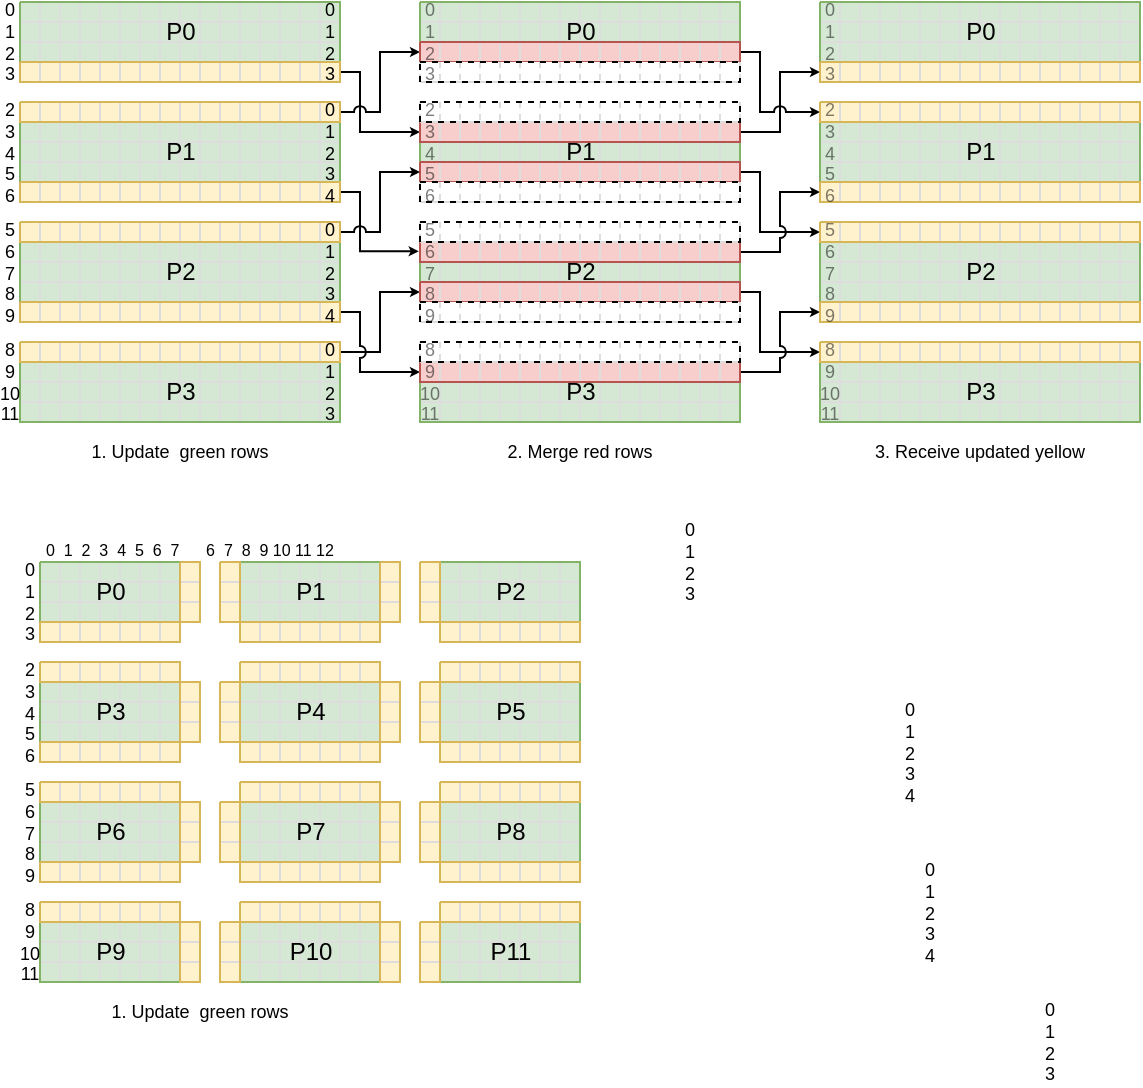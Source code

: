 <mxfile version="17.4.4"><diagram id="Ih0Ml9vMcTWya7vIQpbS" name="Page-1"><mxGraphModel dx="637" dy="584" grid="1" gridSize="10" guides="1" tooltips="1" connect="1" arrows="1" fold="1" page="1" pageScale="1" pageWidth="850" pageHeight="1100" math="0" shadow="0"><root><mxCell id="0"/><mxCell id="1" parent="0"/><mxCell id="VOwYthwgzwizTj71VB_E-21" value="P1" style="verticalLabelPosition=middle;verticalAlign=middle;html=1;shape=mxgraph.basic.patternFillRect;fillStyle=grid;step=10;fillStrokeWidth=1;fillStrokeColor=#dddddd;glass=0;sketch=0;fillColor=#d5e8d4;strokeColor=#82b366;labelPosition=center;align=center;" parent="1" vertex="1"><mxGeometry x="320" y="180" width="160" height="30" as="geometry"/></mxCell><mxCell id="VOwYthwgzwizTj71VB_E-2" value="P0" style="verticalLabelPosition=middle;verticalAlign=middle;html=1;shape=mxgraph.basic.patternFillRect;fillStyle=grid;step=10;fillStrokeWidth=1;fillStrokeColor=#dddddd;glass=0;sketch=0;fillColor=#d5e8d4;strokeColor=#82b366;spacing=0;labelPosition=center;align=center;" parent="1" vertex="1"><mxGeometry x="120" y="120" width="160" height="30" as="geometry"/></mxCell><mxCell id="VOwYthwgzwizTj71VB_E-40" style="edgeStyle=orthogonalEdgeStyle;rounded=0;orthogonalLoop=1;jettySize=auto;html=1;exitX=1;exitY=0.5;exitDx=0;exitDy=0;exitPerimeter=0;entryX=0;entryY=0.5;entryDx=0;entryDy=0;entryPerimeter=0;fontSize=9;endSize=2;jumpStyle=arc;" parent="1" source="VOwYthwgzwizTj71VB_E-3" target="VOwYthwgzwizTj71VB_E-20" edge="1"><mxGeometry relative="1" as="geometry"><Array as="points"><mxPoint x="290" y="155"/><mxPoint x="290" y="185"/></Array></mxGeometry></mxCell><mxCell id="VOwYthwgzwizTj71VB_E-3" value="" style="verticalLabelPosition=bottom;verticalAlign=top;html=1;shape=mxgraph.basic.patternFillRect;fillStyle=grid;step=10;fillStrokeWidth=1;fillStrokeColor=#dddddd;glass=0;sketch=0;fillColor=#fff2cc;strokeColor=#d6b656;" parent="1" vertex="1"><mxGeometry x="120" y="150" width="160" height="10" as="geometry"/></mxCell><mxCell id="VOwYthwgzwizTj71VB_E-4" value="P1" style="verticalLabelPosition=middle;verticalAlign=middle;html=1;shape=mxgraph.basic.patternFillRect;fillStyle=grid;step=10;fillStrokeWidth=1;fillStrokeColor=#dddddd;glass=0;sketch=0;fillColor=#d5e8d4;strokeColor=#82b366;labelPosition=center;align=center;" parent="1" vertex="1"><mxGeometry x="120" y="180" width="160" height="30" as="geometry"/></mxCell><mxCell id="VOwYthwgzwizTj71VB_E-39" style="edgeStyle=orthogonalEdgeStyle;rounded=0;orthogonalLoop=1;jettySize=auto;html=1;exitX=1;exitY=0.5;exitDx=0;exitDy=0;exitPerimeter=0;entryX=0;entryY=0.5;entryDx=0;entryDy=0;entryPerimeter=0;fontSize=9;endSize=2;jumpStyle=arc;" parent="1" source="VOwYthwgzwizTj71VB_E-5" target="VOwYthwgzwizTj71VB_E-22" edge="1"><mxGeometry relative="1" as="geometry"/></mxCell><mxCell id="VOwYthwgzwizTj71VB_E-5" value="" style="verticalLabelPosition=bottom;verticalAlign=top;html=1;shape=mxgraph.basic.patternFillRect;fillStyle=grid;step=10;fillStrokeWidth=1;fillStrokeColor=#dddddd;glass=0;sketch=0;fillColor=#fff2cc;strokeColor=#d6b656;" parent="1" vertex="1"><mxGeometry x="120" y="170" width="160" height="10" as="geometry"/></mxCell><mxCell id="VOwYthwgzwizTj71VB_E-41" style="edgeStyle=orthogonalEdgeStyle;rounded=0;jumpStyle=arc;orthogonalLoop=1;jettySize=auto;html=1;exitX=1;exitY=0.5;exitDx=0;exitDy=0;exitPerimeter=0;entryX=-0.004;entryY=0.154;entryDx=0;entryDy=0;entryPerimeter=0;fontSize=9;endSize=2;" parent="1" source="VOwYthwgzwizTj71VB_E-6" target="VOwYthwgzwizTj71VB_E-27" edge="1"><mxGeometry relative="1" as="geometry"><Array as="points"><mxPoint x="290" y="215"/><mxPoint x="290" y="245"/></Array></mxGeometry></mxCell><mxCell id="VOwYthwgzwizTj71VB_E-6" value="" style="verticalLabelPosition=bottom;verticalAlign=top;html=1;shape=mxgraph.basic.patternFillRect;fillStyle=grid;step=10;fillStrokeWidth=1;fillStrokeColor=#dddddd;glass=0;sketch=0;fillColor=#fff2cc;strokeColor=#d6b656;" parent="1" vertex="1"><mxGeometry x="120" y="210" width="160" height="10" as="geometry"/></mxCell><mxCell id="VOwYthwgzwizTj71VB_E-10" value="P2" style="verticalLabelPosition=middle;verticalAlign=middle;html=1;shape=mxgraph.basic.patternFillRect;fillStyle=grid;step=10;fillStrokeWidth=1;fillStrokeColor=#dddddd;glass=0;sketch=0;fillColor=#d5e8d4;strokeColor=#82b366;labelPosition=center;align=center;" parent="1" vertex="1"><mxGeometry x="120" y="240" width="160" height="30" as="geometry"/></mxCell><mxCell id="VOwYthwgzwizTj71VB_E-11" value="P3&lt;div style=&quot;text-align: justify&quot;&gt;&lt;/div&gt;" style="verticalLabelPosition=middle;verticalAlign=middle;html=1;shape=mxgraph.basic.patternFillRect;fillStyle=grid;step=10;fillStrokeWidth=1;fillStrokeColor=#dddddd;glass=0;sketch=0;fillColor=#d5e8d4;strokeColor=#82b366;labelPosition=center;align=center;" parent="1" vertex="1"><mxGeometry x="120" y="300" width="160" height="30" as="geometry"/></mxCell><mxCell id="VOwYthwgzwizTj71VB_E-13" value="0&lt;br style=&quot;font-size: 9px&quot;&gt;1&lt;br style=&quot;font-size: 9px&quot;&gt;2&lt;br style=&quot;font-size: 9px&quot;&gt;3" style="text;strokeColor=none;fillColor=none;align=center;verticalAlign=top;rounded=0;glass=0;sketch=0;spacing=0;fontSize=9;spacingTop=-6;whiteSpace=wrap;html=1;" parent="1" vertex="1"><mxGeometry x="110" y="120" width="10" height="40" as="geometry"/></mxCell><mxCell id="VOwYthwgzwizTj71VB_E-15" value="2&lt;br&gt;3&lt;br&gt;4&lt;br&gt;5&lt;br&gt;6" style="text;strokeColor=none;fillColor=none;align=center;verticalAlign=top;rounded=0;glass=0;sketch=0;spacing=0;fontSize=9;spacingTop=-6;whiteSpace=wrap;html=1;" parent="1" vertex="1"><mxGeometry x="110" y="170" width="10" height="50" as="geometry"/></mxCell><mxCell id="VOwYthwgzwizTj71VB_E-16" value="5&lt;br&gt;6&lt;br&gt;7&lt;br&gt;8&lt;br&gt;9" style="text;strokeColor=none;fillColor=none;align=center;verticalAlign=top;rounded=0;glass=0;sketch=0;spacing=0;fontSize=9;spacingTop=-6;whiteSpace=wrap;html=1;" parent="1" vertex="1"><mxGeometry x="110" y="230" width="10" height="50" as="geometry"/></mxCell><mxCell id="VOwYthwgzwizTj71VB_E-17" value="8&lt;br&gt;9&lt;br&gt;10&lt;br&gt;11" style="text;strokeColor=none;fillColor=none;align=center;verticalAlign=top;rounded=0;glass=0;sketch=0;spacing=0;fontSize=9;spacingTop=-6;whiteSpace=wrap;html=1;" parent="1" vertex="1"><mxGeometry x="110" y="290" width="10" height="40" as="geometry"/></mxCell><mxCell id="VOwYthwgzwizTj71VB_E-18" value="&lt;div&gt;&lt;span&gt;1. Update&amp;nbsp; green rows&lt;/span&gt;&lt;/div&gt;" style="text;html=1;strokeColor=none;fillColor=none;align=center;verticalAlign=middle;whiteSpace=wrap;rounded=0;glass=0;sketch=0;fontSize=9;" parent="1" vertex="1"><mxGeometry x="120" y="330" width="160" height="30" as="geometry"/></mxCell><mxCell id="VOwYthwgzwizTj71VB_E-19" value="P0" style="verticalLabelPosition=middle;verticalAlign=middle;html=1;shape=mxgraph.basic.patternFillRect;fillStyle=grid;step=10;fillStrokeWidth=1;fillStrokeColor=#dddddd;glass=0;sketch=0;fillColor=#d5e8d4;strokeColor=#82b366;spacing=0;labelPosition=center;align=center;" parent="1" vertex="1"><mxGeometry x="320" y="120" width="160" height="30" as="geometry"/></mxCell><mxCell id="VOwYthwgzwizTj71VB_E-66" style="edgeStyle=orthogonalEdgeStyle;rounded=0;jumpStyle=arc;orthogonalLoop=1;jettySize=auto;html=1;exitX=1;exitY=0.5;exitDx=0;exitDy=0;exitPerimeter=0;entryX=0;entryY=0.5;entryDx=0;entryDy=0;entryPerimeter=0;fontSize=9;endSize=2;" parent="1" source="VOwYthwgzwizTj71VB_E-20" target="VOwYthwgzwizTj71VB_E-47" edge="1"><mxGeometry relative="1" as="geometry"/></mxCell><mxCell id="VOwYthwgzwizTj71VB_E-20" value="" style="verticalLabelPosition=bottom;verticalAlign=top;html=1;shape=mxgraph.basic.patternFillRect;fillStyle=grid;step=10;fillStrokeWidth=1;fillStrokeColor=#dddddd;glass=0;sketch=0;fillColor=#f8cecc;strokeColor=#b85450;" parent="1" vertex="1"><mxGeometry x="320" y="180" width="160" height="10" as="geometry"/></mxCell><mxCell id="VOwYthwgzwizTj71VB_E-67" style="edgeStyle=orthogonalEdgeStyle;rounded=0;jumpStyle=arc;orthogonalLoop=1;jettySize=auto;html=1;exitX=1;exitY=0.5;exitDx=0;exitDy=0;exitPerimeter=0;entryX=0;entryY=0.5;entryDx=0;entryDy=0;entryPerimeter=0;fontSize=9;endSize=2;" parent="1" source="VOwYthwgzwizTj71VB_E-22" target="VOwYthwgzwizTj71VB_E-49" edge="1"><mxGeometry relative="1" as="geometry"><Array as="points"><mxPoint x="490" y="145"/><mxPoint x="490" y="175"/></Array></mxGeometry></mxCell><mxCell id="VOwYthwgzwizTj71VB_E-22" value="" style="verticalLabelPosition=bottom;verticalAlign=top;html=1;shape=mxgraph.basic.patternFillRect;fillStyle=grid;step=10;fillStrokeWidth=1;fillStrokeColor=#dddddd;glass=0;sketch=0;fillColor=#f8cecc;strokeColor=#b85450;" parent="1" vertex="1"><mxGeometry x="320" y="140" width="160" height="10" as="geometry"/></mxCell><mxCell id="VOwYthwgzwizTj71VB_E-65" style="edgeStyle=orthogonalEdgeStyle;rounded=0;jumpStyle=arc;orthogonalLoop=1;jettySize=auto;html=1;exitX=1;exitY=0.5;exitDx=0;exitDy=0;exitPerimeter=0;entryX=0;entryY=0.5;entryDx=0;entryDy=0;entryPerimeter=0;fontSize=9;endSize=2;" parent="1" source="VOwYthwgzwizTj71VB_E-23" target="VOwYthwgzwizTj71VB_E-57" edge="1"><mxGeometry relative="1" as="geometry"><Array as="points"><mxPoint x="490" y="205"/><mxPoint x="490" y="235"/></Array></mxGeometry></mxCell><mxCell id="VOwYthwgzwizTj71VB_E-23" value="" style="verticalLabelPosition=bottom;verticalAlign=top;html=1;shape=mxgraph.basic.patternFillRect;fillStyle=grid;step=10;fillStrokeWidth=1;fillStrokeColor=#dddddd;glass=0;sketch=0;fillColor=#f8cecc;strokeColor=#b85450;" parent="1" vertex="1"><mxGeometry x="320" y="200" width="160" height="10" as="geometry"/></mxCell><mxCell id="VOwYthwgzwizTj71VB_E-27" value="P2" style="verticalLabelPosition=middle;verticalAlign=middle;html=1;shape=mxgraph.basic.patternFillRect;fillStyle=grid;step=10;fillStrokeWidth=1;fillStrokeColor=#dddddd;glass=0;sketch=0;fillColor=#d5e8d4;strokeColor=#82b366;labelPosition=center;align=center;" parent="1" vertex="1"><mxGeometry x="320" y="240" width="160" height="30" as="geometry"/></mxCell><mxCell id="VOwYthwgzwizTj71VB_E-28" value="P3&lt;div style=&quot;text-align: justify&quot;&gt;&lt;/div&gt;" style="verticalLabelPosition=middle;verticalAlign=middle;html=1;shape=mxgraph.basic.patternFillRect;fillStyle=grid;step=10;fillStrokeWidth=1;fillStrokeColor=#dddddd;glass=0;sketch=0;fillColor=#d5e8d4;strokeColor=#82b366;labelPosition=center;align=center;" parent="1" vertex="1"><mxGeometry x="320" y="300" width="160" height="30" as="geometry"/></mxCell><mxCell id="VOwYthwgzwizTj71VB_E-33" value="" style="verticalLabelPosition=bottom;verticalAlign=top;html=1;shape=mxgraph.basic.patternFillRect;fillStyle=grid;step=10;fillStrokeWidth=1;fillStrokeColor=#dddddd;glass=0;sketch=0;dashed=1;" parent="1" vertex="1"><mxGeometry x="320" y="150" width="160" height="10" as="geometry"/></mxCell><mxCell id="VOwYthwgzwizTj71VB_E-34" value="" style="verticalLabelPosition=bottom;verticalAlign=top;html=1;shape=mxgraph.basic.patternFillRect;fillStyle=grid;step=10;fillStrokeWidth=1;fillStrokeColor=#dddddd;glass=0;sketch=0;dashed=1;" parent="1" vertex="1"><mxGeometry x="320" y="170" width="160" height="10" as="geometry"/></mxCell><mxCell id="VOwYthwgzwizTj71VB_E-35" value="" style="verticalLabelPosition=bottom;verticalAlign=top;html=1;shape=mxgraph.basic.patternFillRect;fillStyle=grid;step=10;fillStrokeWidth=1;fillStrokeColor=#dddddd;glass=0;sketch=0;dashed=1;" parent="1" vertex="1"><mxGeometry x="320" y="210" width="160" height="10" as="geometry"/></mxCell><mxCell id="VOwYthwgzwizTj71VB_E-64" style="edgeStyle=orthogonalEdgeStyle;rounded=0;jumpStyle=arc;orthogonalLoop=1;jettySize=auto;html=1;exitX=1;exitY=0.5;exitDx=0;exitDy=0;exitPerimeter=0;entryX=0;entryY=0.5;entryDx=0;entryDy=0;entryPerimeter=0;fontSize=9;endSize=2;" parent="1" source="VOwYthwgzwizTj71VB_E-24" target="VOwYthwgzwizTj71VB_E-50" edge="1"><mxGeometry relative="1" as="geometry"/></mxCell><mxCell id="VOwYthwgzwizTj71VB_E-24" value="" style="verticalLabelPosition=bottom;verticalAlign=top;html=1;shape=mxgraph.basic.patternFillRect;fillStyle=grid;step=10;fillStrokeWidth=1;fillStrokeColor=#dddddd;glass=0;sketch=0;fillColor=#f8cecc;strokeColor=#b85450;" parent="1" vertex="1"><mxGeometry x="320" y="240" width="160" height="10" as="geometry"/></mxCell><mxCell id="VOwYthwgzwizTj71VB_E-36" value="" style="verticalLabelPosition=bottom;verticalAlign=top;html=1;shape=mxgraph.basic.patternFillRect;fillStyle=grid;step=10;fillStrokeWidth=1;fillStrokeColor=#dddddd;glass=0;sketch=0;dashed=1;" parent="1" vertex="1"><mxGeometry x="320" y="230" width="160" height="10" as="geometry"/></mxCell><mxCell id="VOwYthwgzwizTj71VB_E-42" style="edgeStyle=orthogonalEdgeStyle;rounded=0;jumpStyle=arc;orthogonalLoop=1;jettySize=auto;html=1;exitX=1;exitY=0.5;exitDx=0;exitDy=0;exitPerimeter=0;entryX=0;entryY=0.5;entryDx=0;entryDy=0;entryPerimeter=0;fontSize=9;endSize=2;" parent="1" source="VOwYthwgzwizTj71VB_E-7" target="VOwYthwgzwizTj71VB_E-23" edge="1"><mxGeometry relative="1" as="geometry"/></mxCell><mxCell id="VOwYthwgzwizTj71VB_E-7" value="" style="verticalLabelPosition=bottom;verticalAlign=top;html=1;shape=mxgraph.basic.patternFillRect;fillStyle=grid;step=10;fillStrokeWidth=1;fillStrokeColor=#dddddd;glass=0;sketch=0;fillColor=#fff2cc;strokeColor=#d6b656;" parent="1" vertex="1"><mxGeometry x="120" y="230" width="160" height="10" as="geometry"/></mxCell><mxCell id="VOwYthwgzwizTj71VB_E-43" style="edgeStyle=orthogonalEdgeStyle;rounded=0;jumpStyle=arc;orthogonalLoop=1;jettySize=auto;html=1;exitX=1;exitY=0.5;exitDx=0;exitDy=0;exitPerimeter=0;entryX=0;entryY=0.5;entryDx=0;entryDy=0;entryPerimeter=0;fontSize=9;endSize=2;" parent="1" source="VOwYthwgzwizTj71VB_E-9" target="VOwYthwgzwizTj71VB_E-25" edge="1"><mxGeometry relative="1" as="geometry"/></mxCell><mxCell id="VOwYthwgzwizTj71VB_E-9" value="" style="verticalLabelPosition=bottom;verticalAlign=top;html=1;shape=mxgraph.basic.patternFillRect;fillStyle=grid;step=10;fillStrokeWidth=1;fillStrokeColor=#dddddd;glass=0;sketch=0;fillColor=#fff2cc;strokeColor=#d6b656;" parent="1" vertex="1"><mxGeometry x="120" y="290" width="160" height="10" as="geometry"/></mxCell><mxCell id="VOwYthwgzwizTj71VB_E-44" style="edgeStyle=orthogonalEdgeStyle;rounded=0;jumpStyle=arc;orthogonalLoop=1;jettySize=auto;html=1;exitX=1;exitY=0.5;exitDx=0;exitDy=0;exitPerimeter=0;entryX=0;entryY=0.5;entryDx=0;entryDy=0;entryPerimeter=0;fontSize=9;endSize=2;" parent="1" source="VOwYthwgzwizTj71VB_E-8" target="VOwYthwgzwizTj71VB_E-26" edge="1"><mxGeometry relative="1" as="geometry"><Array as="points"><mxPoint x="290" y="275"/><mxPoint x="290" y="305"/></Array></mxGeometry></mxCell><mxCell id="VOwYthwgzwizTj71VB_E-8" value="" style="verticalLabelPosition=bottom;verticalAlign=top;html=1;shape=mxgraph.basic.patternFillRect;fillStyle=grid;step=10;fillStrokeWidth=1;fillStrokeColor=#dddddd;glass=0;sketch=0;fillColor=#fff2cc;strokeColor=#d6b656;" parent="1" vertex="1"><mxGeometry x="120" y="270" width="160" height="10" as="geometry"/></mxCell><mxCell id="VOwYthwgzwizTj71VB_E-62" style="edgeStyle=orthogonalEdgeStyle;rounded=0;jumpStyle=arc;orthogonalLoop=1;jettySize=auto;html=1;exitX=1;exitY=0.5;exitDx=0;exitDy=0;exitPerimeter=0;entryX=0;entryY=0.5;entryDx=0;entryDy=0;entryPerimeter=0;fontSize=9;endSize=2;" parent="1" source="VOwYthwgzwizTj71VB_E-25" target="VOwYthwgzwizTj71VB_E-58" edge="1"><mxGeometry relative="1" as="geometry"><Array as="points"><mxPoint x="490" y="265"/><mxPoint x="490" y="295"/></Array></mxGeometry></mxCell><mxCell id="VOwYthwgzwizTj71VB_E-25" value="" style="verticalLabelPosition=bottom;verticalAlign=top;html=1;shape=mxgraph.basic.patternFillRect;fillStyle=grid;step=10;fillStrokeWidth=1;fillStrokeColor=#dddddd;glass=0;sketch=0;fillColor=#f8cecc;strokeColor=#b85450;" parent="1" vertex="1"><mxGeometry x="320" y="260" width="160" height="10" as="geometry"/></mxCell><mxCell id="VOwYthwgzwizTj71VB_E-60" style="edgeStyle=orthogonalEdgeStyle;rounded=0;jumpStyle=arc;orthogonalLoop=1;jettySize=auto;html=1;exitX=1;exitY=0.5;exitDx=0;exitDy=0;exitPerimeter=0;entryX=0;entryY=0.5;entryDx=0;entryDy=0;entryPerimeter=0;fontSize=9;endSize=2;" parent="1" source="VOwYthwgzwizTj71VB_E-26" target="VOwYthwgzwizTj71VB_E-59" edge="1"><mxGeometry relative="1" as="geometry"/></mxCell><mxCell id="VOwYthwgzwizTj71VB_E-26" value="" style="verticalLabelPosition=bottom;verticalAlign=top;html=1;shape=mxgraph.basic.patternFillRect;fillStyle=grid;step=10;fillStrokeWidth=1;fillStrokeColor=#dddddd;glass=0;sketch=0;fillColor=#f8cecc;strokeColor=#b85450;" parent="1" vertex="1"><mxGeometry x="320" y="300" width="160" height="10" as="geometry"/></mxCell><mxCell id="VOwYthwgzwizTj71VB_E-37" value="" style="verticalLabelPosition=bottom;verticalAlign=top;html=1;shape=mxgraph.basic.patternFillRect;fillStyle=grid;step=10;fillStrokeWidth=1;fillStrokeColor=#dddddd;glass=0;sketch=0;dashed=1;" parent="1" vertex="1"><mxGeometry x="320" y="270" width="160" height="10" as="geometry"/></mxCell><mxCell id="VOwYthwgzwizTj71VB_E-38" value="" style="verticalLabelPosition=bottom;verticalAlign=top;html=1;shape=mxgraph.basic.patternFillRect;fillStyle=grid;step=10;fillStrokeWidth=1;fillStrokeColor=#dddddd;glass=0;sketch=0;dashed=1;" parent="1" vertex="1"><mxGeometry x="320" y="290" width="160" height="10" as="geometry"/></mxCell><mxCell id="VOwYthwgzwizTj71VB_E-45" value="&lt;span&gt;2. Merge red rows&lt;/span&gt;" style="text;html=1;strokeColor=none;fillColor=none;align=center;verticalAlign=middle;whiteSpace=wrap;rounded=0;glass=0;sketch=0;fontSize=9;" parent="1" vertex="1"><mxGeometry x="320" y="330" width="160" height="30" as="geometry"/></mxCell><mxCell id="VOwYthwgzwizTj71VB_E-32" value="8&lt;br&gt;9&lt;br&gt;10&lt;br&gt;11" style="text;strokeColor=none;fillColor=none;align=center;verticalAlign=top;rounded=0;glass=0;sketch=0;spacing=0;fontSize=9;spacingTop=-6;whiteSpace=wrap;html=1;textOpacity=50;" parent="1" vertex="1"><mxGeometry x="320" y="290" width="10" height="40" as="geometry"/></mxCell><mxCell id="VOwYthwgzwizTj71VB_E-31" value="5&lt;br&gt;6&lt;br&gt;7&lt;br&gt;8&lt;br&gt;9" style="text;strokeColor=none;fillColor=none;align=center;verticalAlign=top;rounded=0;glass=0;sketch=0;spacing=0;fontSize=9;spacingTop=-6;whiteSpace=wrap;html=1;textOpacity=50;" parent="1" vertex="1"><mxGeometry x="320" y="230" width="10" height="50" as="geometry"/></mxCell><mxCell id="VOwYthwgzwizTj71VB_E-30" value="2&lt;br&gt;3&lt;br&gt;4&lt;br&gt;5&lt;br&gt;6" style="text;strokeColor=none;fillColor=none;align=center;verticalAlign=top;rounded=0;glass=0;sketch=0;spacing=0;fontSize=9;spacingTop=-6;whiteSpace=wrap;html=1;textOpacity=50;" parent="1" vertex="1"><mxGeometry x="320" y="170" width="10" height="50" as="geometry"/></mxCell><mxCell id="VOwYthwgzwizTj71VB_E-29" value="0&lt;br style=&quot;font-size: 9px&quot;&gt;1&lt;br style=&quot;font-size: 9px&quot;&gt;2&lt;br&gt;3" style="text;strokeColor=none;fillColor=none;align=center;verticalAlign=top;rounded=0;glass=0;sketch=0;spacing=0;fontSize=9;spacingTop=-6;whiteSpace=wrap;html=1;textOpacity=50;" parent="1" vertex="1"><mxGeometry x="320" y="120" width="10" height="40" as="geometry"/></mxCell><mxCell id="VOwYthwgzwizTj71VB_E-46" value="P0" style="verticalLabelPosition=middle;verticalAlign=middle;html=1;shape=mxgraph.basic.patternFillRect;fillStyle=grid;step=10;fillStrokeWidth=1;fillStrokeColor=#dddddd;glass=0;sketch=0;fillColor=#d5e8d4;strokeColor=#82b366;spacing=0;labelPosition=center;align=center;" parent="1" vertex="1"><mxGeometry x="520" y="120" width="160" height="30" as="geometry"/></mxCell><mxCell id="VOwYthwgzwizTj71VB_E-47" value="" style="verticalLabelPosition=bottom;verticalAlign=top;html=1;shape=mxgraph.basic.patternFillRect;fillStyle=grid;step=10;fillStrokeWidth=1;fillStrokeColor=#dddddd;glass=0;sketch=0;fillColor=#fff2cc;strokeColor=#d6b656;" parent="1" vertex="1"><mxGeometry x="520" y="150" width="160" height="10" as="geometry"/></mxCell><mxCell id="VOwYthwgzwizTj71VB_E-48" value="P1" style="verticalLabelPosition=middle;verticalAlign=middle;html=1;shape=mxgraph.basic.patternFillRect;fillStyle=grid;step=10;fillStrokeWidth=1;fillStrokeColor=#dddddd;glass=0;sketch=0;fillColor=#d5e8d4;strokeColor=#82b366;labelPosition=center;align=center;" parent="1" vertex="1"><mxGeometry x="520" y="180" width="160" height="30" as="geometry"/></mxCell><mxCell id="VOwYthwgzwizTj71VB_E-49" value="" style="verticalLabelPosition=bottom;verticalAlign=top;html=1;shape=mxgraph.basic.patternFillRect;fillStyle=grid;step=10;fillStrokeWidth=1;fillStrokeColor=#dddddd;glass=0;sketch=0;fillColor=#fff2cc;strokeColor=#d6b656;" parent="1" vertex="1"><mxGeometry x="520" y="170" width="160" height="10" as="geometry"/></mxCell><mxCell id="VOwYthwgzwizTj71VB_E-50" value="" style="verticalLabelPosition=bottom;verticalAlign=top;html=1;shape=mxgraph.basic.patternFillRect;fillStyle=grid;step=10;fillStrokeWidth=1;fillStrokeColor=#dddddd;glass=0;sketch=0;fillColor=#fff2cc;strokeColor=#d6b656;" parent="1" vertex="1"><mxGeometry x="520" y="210" width="160" height="10" as="geometry"/></mxCell><mxCell id="VOwYthwgzwizTj71VB_E-51" value="P2" style="verticalLabelPosition=middle;verticalAlign=middle;html=1;shape=mxgraph.basic.patternFillRect;fillStyle=grid;step=10;fillStrokeWidth=1;fillStrokeColor=#dddddd;glass=0;sketch=0;fillColor=#d5e8d4;strokeColor=#82b366;labelPosition=center;align=center;" parent="1" vertex="1"><mxGeometry x="520" y="240" width="160" height="30" as="geometry"/></mxCell><mxCell id="VOwYthwgzwizTj71VB_E-52" value="P3&lt;div style=&quot;text-align: justify&quot;&gt;&lt;/div&gt;" style="verticalLabelPosition=middle;verticalAlign=middle;html=1;shape=mxgraph.basic.patternFillRect;fillStyle=grid;step=10;fillStrokeWidth=1;fillStrokeColor=#dddddd;glass=0;sketch=0;fillColor=#d5e8d4;strokeColor=#82b366;labelPosition=center;align=center;" parent="1" vertex="1"><mxGeometry x="520" y="300" width="160" height="30" as="geometry"/></mxCell><mxCell id="VOwYthwgzwizTj71VB_E-57" value="" style="verticalLabelPosition=bottom;verticalAlign=top;html=1;shape=mxgraph.basic.patternFillRect;fillStyle=grid;step=10;fillStrokeWidth=1;fillStrokeColor=#dddddd;glass=0;sketch=0;fillColor=#fff2cc;strokeColor=#d6b656;" parent="1" vertex="1"><mxGeometry x="520" y="230" width="160" height="10" as="geometry"/></mxCell><mxCell id="VOwYthwgzwizTj71VB_E-58" value="" style="verticalLabelPosition=bottom;verticalAlign=top;html=1;shape=mxgraph.basic.patternFillRect;fillStyle=grid;step=10;fillStrokeWidth=1;fillStrokeColor=#dddddd;glass=0;sketch=0;fillColor=#fff2cc;strokeColor=#d6b656;" parent="1" vertex="1"><mxGeometry x="520" y="290" width="160" height="10" as="geometry"/></mxCell><mxCell id="VOwYthwgzwizTj71VB_E-59" value="" style="verticalLabelPosition=bottom;verticalAlign=top;html=1;shape=mxgraph.basic.patternFillRect;fillStyle=grid;step=10;fillStrokeWidth=1;fillStrokeColor=#dddddd;glass=0;sketch=0;fillColor=#fff2cc;strokeColor=#d6b656;" parent="1" vertex="1"><mxGeometry x="520" y="270" width="160" height="10" as="geometry"/></mxCell><mxCell id="VOwYthwgzwizTj71VB_E-53" value="0&lt;br style=&quot;font-size: 9px&quot;&gt;1&lt;br style=&quot;font-size: 9px&quot;&gt;2&lt;br style=&quot;font-size: 9px&quot;&gt;3" style="text;strokeColor=none;fillColor=none;align=center;verticalAlign=top;rounded=0;glass=0;sketch=0;spacing=0;fontSize=9;spacingTop=-6;whiteSpace=wrap;html=1;textOpacity=50;" parent="1" vertex="1"><mxGeometry x="520" y="120" width="10" height="40" as="geometry"/></mxCell><mxCell id="VOwYthwgzwizTj71VB_E-54" value="2&lt;br&gt;3&lt;br&gt;4&lt;br&gt;5&lt;br&gt;6" style="text;strokeColor=none;fillColor=none;align=center;verticalAlign=top;rounded=0;glass=0;sketch=0;spacing=0;fontSize=9;spacingTop=-6;whiteSpace=wrap;html=1;textOpacity=50;" parent="1" vertex="1"><mxGeometry x="520" y="170" width="10" height="50" as="geometry"/></mxCell><mxCell id="VOwYthwgzwizTj71VB_E-55" value="5&lt;br&gt;6&lt;br&gt;7&lt;br&gt;8&lt;br&gt;9" style="text;strokeColor=none;fillColor=none;align=center;verticalAlign=top;rounded=0;glass=0;sketch=0;spacing=0;fontSize=9;spacingTop=-6;whiteSpace=wrap;html=1;textOpacity=50;" parent="1" vertex="1"><mxGeometry x="520" y="230" width="10" height="50" as="geometry"/></mxCell><mxCell id="VOwYthwgzwizTj71VB_E-56" value="8&lt;br&gt;9&lt;br&gt;10&lt;br&gt;11" style="text;strokeColor=none;fillColor=none;align=center;verticalAlign=top;rounded=0;glass=0;sketch=0;spacing=0;fontSize=9;spacingTop=-6;whiteSpace=wrap;html=1;textOpacity=50;" parent="1" vertex="1"><mxGeometry x="520" y="290" width="10" height="40" as="geometry"/></mxCell><mxCell id="VOwYthwgzwizTj71VB_E-68" value="&lt;span&gt;3. Receive&amp;nbsp;updated yellow&lt;/span&gt;" style="text;html=1;strokeColor=none;fillColor=none;align=center;verticalAlign=middle;whiteSpace=wrap;rounded=0;glass=0;sketch=0;fontSize=9;" parent="1" vertex="1"><mxGeometry x="520" y="330" width="160" height="30" as="geometry"/></mxCell><mxCell id="VOwYthwgzwizTj71VB_E-71" value="0&lt;br&gt;1&lt;br&gt;2&lt;br&gt;3" style="text;strokeColor=none;fillColor=none;align=center;verticalAlign=top;rounded=0;glass=0;sketch=0;spacing=0;fontSize=9;spacingTop=-6;whiteSpace=wrap;html=1;" parent="1" vertex="1"><mxGeometry x="270" y="120" width="10" height="40" as="geometry"/></mxCell><mxCell id="VOwYthwgzwizTj71VB_E-72" value="0&lt;br&gt;1&lt;br&gt;2&lt;br&gt;3&lt;br&gt;4" style="text;strokeColor=none;fillColor=none;align=center;verticalAlign=top;rounded=0;glass=0;sketch=0;spacing=0;fontSize=9;spacingTop=-6;whiteSpace=wrap;html=1;" parent="1" vertex="1"><mxGeometry x="270" y="170" width="10" height="50" as="geometry"/></mxCell><mxCell id="VOwYthwgzwizTj71VB_E-73" value="0&lt;br&gt;1&lt;br&gt;2&lt;br&gt;3&lt;br&gt;4" style="text;strokeColor=none;fillColor=none;align=center;verticalAlign=top;rounded=0;glass=0;sketch=0;spacing=0;fontSize=9;spacingTop=-6;whiteSpace=wrap;html=1;" parent="1" vertex="1"><mxGeometry x="270" y="230" width="10" height="50" as="geometry"/></mxCell><mxCell id="VOwYthwgzwizTj71VB_E-74" value="0&lt;br&gt;1&lt;br&gt;2&lt;br&gt;3" style="text;strokeColor=none;fillColor=none;align=center;verticalAlign=top;rounded=0;glass=0;sketch=0;spacing=0;fontSize=9;spacingTop=-6;whiteSpace=wrap;html=1;" parent="1" vertex="1"><mxGeometry x="270" y="290" width="10" height="40" as="geometry"/></mxCell><mxCell id="VOwYthwgzwizTj71VB_E-75" value="P0" style="verticalLabelPosition=middle;verticalAlign=middle;html=1;shape=mxgraph.basic.patternFillRect;fillStyle=grid;step=10;fillStrokeWidth=1;fillStrokeColor=#dddddd;glass=0;sketch=0;fillColor=#d5e8d4;strokeColor=#82b366;spacing=0;labelPosition=center;align=center;" parent="1" vertex="1"><mxGeometry x="130" y="400" width="70" height="30" as="geometry"/></mxCell><mxCell id="VOwYthwgzwizTj71VB_E-76" value="" style="verticalLabelPosition=bottom;verticalAlign=top;html=1;shape=mxgraph.basic.patternFillRect;fillStyle=grid;step=10;fillStrokeWidth=1;fillStrokeColor=#dddddd;glass=0;sketch=0;fillColor=#fff2cc;strokeColor=#d6b656;" parent="1" vertex="1"><mxGeometry x="130" y="430" width="70" height="10" as="geometry"/></mxCell><mxCell id="VOwYthwgzwizTj71VB_E-77" value="P3" style="verticalLabelPosition=middle;verticalAlign=middle;html=1;shape=mxgraph.basic.patternFillRect;fillStyle=grid;step=10;fillStrokeWidth=1;fillStrokeColor=#dddddd;glass=0;sketch=0;fillColor=#d5e8d4;strokeColor=#82b366;labelPosition=center;align=center;" parent="1" vertex="1"><mxGeometry x="130" y="460" width="70" height="30" as="geometry"/></mxCell><mxCell id="VOwYthwgzwizTj71VB_E-78" value="" style="verticalLabelPosition=bottom;verticalAlign=top;html=1;shape=mxgraph.basic.patternFillRect;fillStyle=grid;step=10;fillStrokeWidth=1;fillStrokeColor=#dddddd;glass=0;sketch=0;fillColor=#fff2cc;strokeColor=#d6b656;" parent="1" vertex="1"><mxGeometry x="130" y="450" width="70" height="10" as="geometry"/></mxCell><mxCell id="VOwYthwgzwizTj71VB_E-79" value="" style="verticalLabelPosition=bottom;verticalAlign=top;html=1;shape=mxgraph.basic.patternFillRect;fillStyle=grid;step=10;fillStrokeWidth=1;fillStrokeColor=#dddddd;glass=0;sketch=0;fillColor=#fff2cc;strokeColor=#d6b656;" parent="1" vertex="1"><mxGeometry x="130" y="490" width="70" height="10" as="geometry"/></mxCell><mxCell id="VOwYthwgzwizTj71VB_E-80" value="P6" style="verticalLabelPosition=middle;verticalAlign=middle;html=1;shape=mxgraph.basic.patternFillRect;fillStyle=grid;step=10;fillStrokeWidth=1;fillStrokeColor=#dddddd;glass=0;sketch=0;fillColor=#d5e8d4;strokeColor=#82b366;labelPosition=center;align=center;" parent="1" vertex="1"><mxGeometry x="130" y="520" width="70" height="30" as="geometry"/></mxCell><mxCell id="VOwYthwgzwizTj71VB_E-81" value="P9&lt;div style=&quot;text-align: justify&quot;&gt;&lt;/div&gt;" style="verticalLabelPosition=middle;verticalAlign=middle;html=1;shape=mxgraph.basic.patternFillRect;fillStyle=grid;step=10;fillStrokeWidth=1;fillStrokeColor=#dddddd;glass=0;sketch=0;fillColor=#d5e8d4;strokeColor=#82b366;labelPosition=center;align=center;" parent="1" vertex="1"><mxGeometry x="130" y="580" width="70" height="30" as="geometry"/></mxCell><mxCell id="VOwYthwgzwizTj71VB_E-82" value="0&lt;br style=&quot;font-size: 9px&quot;&gt;1&lt;br style=&quot;font-size: 9px&quot;&gt;2&lt;br style=&quot;font-size: 9px&quot;&gt;3" style="text;strokeColor=none;fillColor=none;align=center;verticalAlign=top;rounded=0;glass=0;sketch=0;spacing=0;fontSize=9;spacingTop=-6;whiteSpace=wrap;html=1;" parent="1" vertex="1"><mxGeometry x="120" y="400" width="10" height="40" as="geometry"/></mxCell><mxCell id="VOwYthwgzwizTj71VB_E-83" value="2&lt;br&gt;3&lt;br&gt;4&lt;br&gt;5&lt;br&gt;6" style="text;strokeColor=none;fillColor=none;align=center;verticalAlign=top;rounded=0;glass=0;sketch=0;spacing=0;fontSize=9;spacingTop=-6;whiteSpace=wrap;html=1;" parent="1" vertex="1"><mxGeometry x="120" y="450" width="10" height="50" as="geometry"/></mxCell><mxCell id="VOwYthwgzwizTj71VB_E-84" value="5&lt;br&gt;6&lt;br&gt;7&lt;br&gt;8&lt;br&gt;9" style="text;strokeColor=none;fillColor=none;align=center;verticalAlign=top;rounded=0;glass=0;sketch=0;spacing=0;fontSize=9;spacingTop=-6;whiteSpace=wrap;html=1;" parent="1" vertex="1"><mxGeometry x="120" y="510" width="10" height="50" as="geometry"/></mxCell><mxCell id="VOwYthwgzwizTj71VB_E-85" value="8&lt;br&gt;9&lt;br&gt;10&lt;br&gt;11" style="text;strokeColor=none;fillColor=none;align=center;verticalAlign=top;rounded=0;glass=0;sketch=0;spacing=0;fontSize=9;spacingTop=-6;whiteSpace=wrap;html=1;" parent="1" vertex="1"><mxGeometry x="120" y="570" width="10" height="40" as="geometry"/></mxCell><mxCell id="VOwYthwgzwizTj71VB_E-86" value="&lt;div&gt;&lt;span&gt;1. Update&amp;nbsp; green rows&lt;/span&gt;&lt;/div&gt;" style="text;html=1;strokeColor=none;fillColor=none;align=center;verticalAlign=middle;whiteSpace=wrap;rounded=0;glass=0;sketch=0;fontSize=9;" parent="1" vertex="1"><mxGeometry x="130" y="610" width="160" height="30" as="geometry"/></mxCell><mxCell id="VOwYthwgzwizTj71VB_E-87" value="" style="verticalLabelPosition=bottom;verticalAlign=top;html=1;shape=mxgraph.basic.patternFillRect;fillStyle=grid;step=10;fillStrokeWidth=1;fillStrokeColor=#dddddd;glass=0;sketch=0;fillColor=#fff2cc;strokeColor=#d6b656;" parent="1" vertex="1"><mxGeometry x="130" y="510" width="70" height="10" as="geometry"/></mxCell><mxCell id="VOwYthwgzwizTj71VB_E-88" value="" style="verticalLabelPosition=bottom;verticalAlign=top;html=1;shape=mxgraph.basic.patternFillRect;fillStyle=grid;step=10;fillStrokeWidth=1;fillStrokeColor=#dddddd;glass=0;sketch=0;fillColor=#fff2cc;strokeColor=#d6b656;" parent="1" vertex="1"><mxGeometry x="130" y="570" width="70" height="10" as="geometry"/></mxCell><mxCell id="VOwYthwgzwizTj71VB_E-89" value="" style="verticalLabelPosition=bottom;verticalAlign=top;html=1;shape=mxgraph.basic.patternFillRect;fillStyle=grid;step=10;fillStrokeWidth=1;fillStrokeColor=#dddddd;glass=0;sketch=0;fillColor=#fff2cc;strokeColor=#d6b656;" parent="1" vertex="1"><mxGeometry x="130" y="550" width="70" height="10" as="geometry"/></mxCell><mxCell id="VOwYthwgzwizTj71VB_E-90" value="0&lt;br&gt;1&lt;br&gt;2&lt;br&gt;3" style="text;strokeColor=none;fillColor=none;align=center;verticalAlign=top;rounded=0;glass=0;sketch=0;spacing=0;fontSize=9;spacingTop=-6;whiteSpace=wrap;html=1;" parent="1" vertex="1"><mxGeometry x="450" y="380" width="10" height="40" as="geometry"/></mxCell><mxCell id="VOwYthwgzwizTj71VB_E-91" value="0&lt;br&gt;1&lt;br&gt;2&lt;br&gt;3&lt;br&gt;4" style="text;strokeColor=none;fillColor=none;align=center;verticalAlign=top;rounded=0;glass=0;sketch=0;spacing=0;fontSize=9;spacingTop=-6;whiteSpace=wrap;html=1;" parent="1" vertex="1"><mxGeometry x="560" y="470" width="10" height="50" as="geometry"/></mxCell><mxCell id="VOwYthwgzwizTj71VB_E-92" value="0&lt;br&gt;1&lt;br&gt;2&lt;br&gt;3&lt;br&gt;4" style="text;strokeColor=none;fillColor=none;align=center;verticalAlign=top;rounded=0;glass=0;sketch=0;spacing=0;fontSize=9;spacingTop=-6;whiteSpace=wrap;html=1;" parent="1" vertex="1"><mxGeometry x="570" y="550" width="10" height="50" as="geometry"/></mxCell><mxCell id="VOwYthwgzwizTj71VB_E-93" value="0&lt;br&gt;1&lt;br&gt;2&lt;br&gt;3" style="text;strokeColor=none;fillColor=none;align=center;verticalAlign=top;rounded=0;glass=0;sketch=0;spacing=0;fontSize=9;spacingTop=-6;whiteSpace=wrap;html=1;" parent="1" vertex="1"><mxGeometry x="630" y="620" width="10" height="40" as="geometry"/></mxCell><mxCell id="VOwYthwgzwizTj71VB_E-94" value="P1" style="verticalLabelPosition=middle;verticalAlign=middle;html=1;shape=mxgraph.basic.patternFillRect;fillStyle=grid;step=10;fillStrokeWidth=1;fillStrokeColor=#dddddd;glass=0;sketch=0;fillColor=#d5e8d4;strokeColor=#82b366;spacing=0;labelPosition=center;align=center;" parent="1" vertex="1"><mxGeometry x="230" y="400" width="70" height="30" as="geometry"/></mxCell><mxCell id="VOwYthwgzwizTj71VB_E-95" value="P2" style="verticalLabelPosition=middle;verticalAlign=middle;html=1;shape=mxgraph.basic.patternFillRect;fillStyle=grid;step=10;fillStrokeWidth=1;fillStrokeColor=#dddddd;glass=0;sketch=0;fillColor=#d5e8d4;strokeColor=#82b366;spacing=0;labelPosition=center;align=center;" parent="1" vertex="1"><mxGeometry x="330" y="400" width="70" height="30" as="geometry"/></mxCell><mxCell id="VOwYthwgzwizTj71VB_E-96" value="P4" style="verticalLabelPosition=middle;verticalAlign=middle;html=1;shape=mxgraph.basic.patternFillRect;fillStyle=grid;step=10;fillStrokeWidth=1;fillStrokeColor=#dddddd;glass=0;sketch=0;fillColor=#d5e8d4;strokeColor=#82b366;spacing=0;labelPosition=center;align=center;" parent="1" vertex="1"><mxGeometry x="230" y="460" width="70" height="30" as="geometry"/></mxCell><mxCell id="VOwYthwgzwizTj71VB_E-97" value="P5" style="verticalLabelPosition=middle;verticalAlign=middle;html=1;shape=mxgraph.basic.patternFillRect;fillStyle=grid;step=10;fillStrokeWidth=1;fillStrokeColor=#dddddd;glass=0;sketch=0;fillColor=#d5e8d4;strokeColor=#82b366;spacing=0;labelPosition=center;align=center;" parent="1" vertex="1"><mxGeometry x="330" y="460" width="70" height="30" as="geometry"/></mxCell><mxCell id="VOwYthwgzwizTj71VB_E-98" value="P7" style="verticalLabelPosition=middle;verticalAlign=middle;html=1;shape=mxgraph.basic.patternFillRect;fillStyle=grid;step=10;fillStrokeWidth=1;fillStrokeColor=#dddddd;glass=0;sketch=0;fillColor=#d5e8d4;strokeColor=#82b366;spacing=0;labelPosition=center;align=center;" parent="1" vertex="1"><mxGeometry x="230" y="520" width="70" height="30" as="geometry"/></mxCell><mxCell id="VOwYthwgzwizTj71VB_E-99" value="P8" style="verticalLabelPosition=middle;verticalAlign=middle;html=1;shape=mxgraph.basic.patternFillRect;fillStyle=grid;step=10;fillStrokeWidth=1;fillStrokeColor=#dddddd;glass=0;sketch=0;fillColor=#d5e8d4;strokeColor=#82b366;spacing=0;labelPosition=center;align=center;" parent="1" vertex="1"><mxGeometry x="330" y="520" width="70" height="30" as="geometry"/></mxCell><mxCell id="VOwYthwgzwizTj71VB_E-100" value="P10" style="verticalLabelPosition=middle;verticalAlign=middle;html=1;shape=mxgraph.basic.patternFillRect;fillStyle=grid;step=10;fillStrokeWidth=1;fillStrokeColor=#dddddd;glass=0;sketch=0;fillColor=#d5e8d4;strokeColor=#82b366;spacing=0;labelPosition=center;align=center;" parent="1" vertex="1"><mxGeometry x="230" y="580" width="70" height="30" as="geometry"/></mxCell><mxCell id="VOwYthwgzwizTj71VB_E-101" value="P11" style="verticalLabelPosition=middle;verticalAlign=middle;html=1;shape=mxgraph.basic.patternFillRect;fillStyle=grid;step=10;fillStrokeWidth=1;fillStrokeColor=#dddddd;glass=0;sketch=0;fillColor=#d5e8d4;strokeColor=#82b366;spacing=0;labelPosition=center;align=center;" parent="1" vertex="1"><mxGeometry x="330" y="580" width="70" height="30" as="geometry"/></mxCell><mxCell id="VOwYthwgzwizTj71VB_E-102" value="" style="verticalLabelPosition=bottom;verticalAlign=top;html=1;shape=mxgraph.basic.patternFillRect;fillStyle=grid;step=10;fillStrokeWidth=1;fillStrokeColor=#dddddd;glass=0;sketch=0;fillColor=#fff2cc;strokeColor=#d6b656;" parent="1" vertex="1"><mxGeometry x="200" y="400" width="10" height="30" as="geometry"/></mxCell><mxCell id="VOwYthwgzwizTj71VB_E-103" value="" style="verticalLabelPosition=bottom;verticalAlign=top;html=1;shape=mxgraph.basic.patternFillRect;fillStyle=grid;step=10;fillStrokeWidth=1;fillStrokeColor=#dddddd;glass=0;sketch=0;fillColor=#fff2cc;strokeColor=#d6b656;" parent="1" vertex="1"><mxGeometry x="220" y="400" width="10" height="30" as="geometry"/></mxCell><mxCell id="VOwYthwgzwizTj71VB_E-104" value="" style="verticalLabelPosition=bottom;verticalAlign=top;html=1;shape=mxgraph.basic.patternFillRect;fillStyle=grid;step=10;fillStrokeWidth=1;fillStrokeColor=#dddddd;glass=0;sketch=0;fillColor=#fff2cc;strokeColor=#d6b656;" parent="1" vertex="1"><mxGeometry x="300" y="400" width="10" height="30" as="geometry"/></mxCell><mxCell id="VOwYthwgzwizTj71VB_E-105" value="" style="verticalLabelPosition=bottom;verticalAlign=top;html=1;shape=mxgraph.basic.patternFillRect;fillStyle=grid;step=10;fillStrokeWidth=1;fillStrokeColor=#dddddd;glass=0;sketch=0;fillColor=#fff2cc;strokeColor=#d6b656;" parent="1" vertex="1"><mxGeometry x="320" y="400" width="10" height="30" as="geometry"/></mxCell><mxCell id="VOwYthwgzwizTj71VB_E-106" value="" style="verticalLabelPosition=bottom;verticalAlign=top;html=1;shape=mxgraph.basic.patternFillRect;fillStyle=grid;step=10;fillStrokeWidth=1;fillStrokeColor=#dddddd;glass=0;sketch=0;fillColor=#fff2cc;strokeColor=#d6b656;" parent="1" vertex="1"><mxGeometry x="300" y="460" width="10" height="30" as="geometry"/></mxCell><mxCell id="VOwYthwgzwizTj71VB_E-107" value="" style="verticalLabelPosition=bottom;verticalAlign=top;html=1;shape=mxgraph.basic.patternFillRect;fillStyle=grid;step=10;fillStrokeWidth=1;fillStrokeColor=#dddddd;glass=0;sketch=0;fillColor=#fff2cc;strokeColor=#d6b656;" parent="1" vertex="1"><mxGeometry x="320" y="460" width="10" height="30" as="geometry"/></mxCell><mxCell id="VOwYthwgzwizTj71VB_E-108" value="" style="verticalLabelPosition=bottom;verticalAlign=top;html=1;shape=mxgraph.basic.patternFillRect;fillStyle=grid;step=10;fillStrokeWidth=1;fillStrokeColor=#dddddd;glass=0;sketch=0;fillColor=#fff2cc;strokeColor=#d6b656;" parent="1" vertex="1"><mxGeometry x="300" y="520" width="10" height="30" as="geometry"/></mxCell><mxCell id="VOwYthwgzwizTj71VB_E-109" value="" style="verticalLabelPosition=bottom;verticalAlign=top;html=1;shape=mxgraph.basic.patternFillRect;fillStyle=grid;step=10;fillStrokeWidth=1;fillStrokeColor=#dddddd;glass=0;sketch=0;fillColor=#fff2cc;strokeColor=#d6b656;" parent="1" vertex="1"><mxGeometry x="320" y="520" width="10" height="30" as="geometry"/></mxCell><mxCell id="VOwYthwgzwizTj71VB_E-110" value="" style="verticalLabelPosition=bottom;verticalAlign=top;html=1;shape=mxgraph.basic.patternFillRect;fillStyle=grid;step=10;fillStrokeWidth=1;fillStrokeColor=#dddddd;glass=0;sketch=0;fillColor=#fff2cc;strokeColor=#d6b656;" parent="1" vertex="1"><mxGeometry x="300" y="580" width="10" height="30" as="geometry"/></mxCell><mxCell id="VOwYthwgzwizTj71VB_E-111" value="" style="verticalLabelPosition=bottom;verticalAlign=top;html=1;shape=mxgraph.basic.patternFillRect;fillStyle=grid;step=10;fillStrokeWidth=1;fillStrokeColor=#dddddd;glass=0;sketch=0;fillColor=#fff2cc;strokeColor=#d6b656;" parent="1" vertex="1"><mxGeometry x="320" y="580" width="10" height="30" as="geometry"/></mxCell><mxCell id="VOwYthwgzwizTj71VB_E-112" value="" style="verticalLabelPosition=bottom;verticalAlign=top;html=1;shape=mxgraph.basic.patternFillRect;fillStyle=grid;step=10;fillStrokeWidth=1;fillStrokeColor=#dddddd;glass=0;sketch=0;fillColor=#fff2cc;strokeColor=#d6b656;" parent="1" vertex="1"><mxGeometry x="200" y="520" width="10" height="30" as="geometry"/></mxCell><mxCell id="VOwYthwgzwizTj71VB_E-113" value="" style="verticalLabelPosition=bottom;verticalAlign=top;html=1;shape=mxgraph.basic.patternFillRect;fillStyle=grid;step=10;fillStrokeWidth=1;fillStrokeColor=#dddddd;glass=0;sketch=0;fillColor=#fff2cc;strokeColor=#d6b656;" parent="1" vertex="1"><mxGeometry x="220" y="520" width="10" height="30" as="geometry"/></mxCell><mxCell id="VOwYthwgzwizTj71VB_E-114" value="" style="verticalLabelPosition=bottom;verticalAlign=top;html=1;shape=mxgraph.basic.patternFillRect;fillStyle=grid;step=10;fillStrokeWidth=1;fillStrokeColor=#dddddd;glass=0;sketch=0;fillColor=#fff2cc;strokeColor=#d6b656;" parent="1" vertex="1"><mxGeometry x="200" y="460" width="10" height="30" as="geometry"/></mxCell><mxCell id="VOwYthwgzwizTj71VB_E-115" value="" style="verticalLabelPosition=bottom;verticalAlign=top;html=1;shape=mxgraph.basic.patternFillRect;fillStyle=grid;step=10;fillStrokeWidth=1;fillStrokeColor=#dddddd;glass=0;sketch=0;fillColor=#fff2cc;strokeColor=#d6b656;" parent="1" vertex="1"><mxGeometry x="220" y="460" width="10" height="30" as="geometry"/></mxCell><mxCell id="VOwYthwgzwizTj71VB_E-116" value="" style="verticalLabelPosition=bottom;verticalAlign=top;html=1;shape=mxgraph.basic.patternFillRect;fillStyle=grid;step=10;fillStrokeWidth=1;fillStrokeColor=#dddddd;glass=0;sketch=0;fillColor=#fff2cc;strokeColor=#d6b656;" parent="1" vertex="1"><mxGeometry x="200" y="580" width="10" height="30" as="geometry"/></mxCell><mxCell id="VOwYthwgzwizTj71VB_E-117" value="" style="verticalLabelPosition=bottom;verticalAlign=top;html=1;shape=mxgraph.basic.patternFillRect;fillStyle=grid;step=10;fillStrokeWidth=1;fillStrokeColor=#dddddd;glass=0;sketch=0;fillColor=#fff2cc;strokeColor=#d6b656;" parent="1" vertex="1"><mxGeometry x="220" y="580" width="10" height="30" as="geometry"/></mxCell><mxCell id="VOwYthwgzwizTj71VB_E-118" value="" style="verticalLabelPosition=bottom;verticalAlign=top;html=1;shape=mxgraph.basic.patternFillRect;fillStyle=grid;step=10;fillStrokeWidth=1;fillStrokeColor=#dddddd;glass=0;sketch=0;fillColor=#fff2cc;strokeColor=#d6b656;" parent="1" vertex="1"><mxGeometry x="230" y="570" width="70" height="10" as="geometry"/></mxCell><mxCell id="VOwYthwgzwizTj71VB_E-119" value="" style="verticalLabelPosition=bottom;verticalAlign=top;html=1;shape=mxgraph.basic.patternFillRect;fillStyle=grid;step=10;fillStrokeWidth=1;fillStrokeColor=#dddddd;glass=0;sketch=0;fillColor=#fff2cc;strokeColor=#d6b656;" parent="1" vertex="1"><mxGeometry x="330" y="570" width="70" height="10" as="geometry"/></mxCell><mxCell id="VOwYthwgzwizTj71VB_E-120" value="" style="verticalLabelPosition=bottom;verticalAlign=top;html=1;shape=mxgraph.basic.patternFillRect;fillStyle=grid;step=10;fillStrokeWidth=1;fillStrokeColor=#dddddd;glass=0;sketch=0;fillColor=#fff2cc;strokeColor=#d6b656;" parent="1" vertex="1"><mxGeometry x="230" y="510" width="70" height="10" as="geometry"/></mxCell><mxCell id="VOwYthwgzwizTj71VB_E-121" value="" style="verticalLabelPosition=bottom;verticalAlign=top;html=1;shape=mxgraph.basic.patternFillRect;fillStyle=grid;step=10;fillStrokeWidth=1;fillStrokeColor=#dddddd;glass=0;sketch=0;fillColor=#fff2cc;strokeColor=#d6b656;" parent="1" vertex="1"><mxGeometry x="330" y="510" width="70" height="10" as="geometry"/></mxCell><mxCell id="VOwYthwgzwizTj71VB_E-122" value="" style="verticalLabelPosition=bottom;verticalAlign=top;html=1;shape=mxgraph.basic.patternFillRect;fillStyle=grid;step=10;fillStrokeWidth=1;fillStrokeColor=#dddddd;glass=0;sketch=0;fillColor=#fff2cc;strokeColor=#d6b656;" parent="1" vertex="1"><mxGeometry x="230" y="450" width="70" height="10" as="geometry"/></mxCell><mxCell id="VOwYthwgzwizTj71VB_E-123" value="" style="verticalLabelPosition=bottom;verticalAlign=top;html=1;shape=mxgraph.basic.patternFillRect;fillStyle=grid;step=10;fillStrokeWidth=1;fillStrokeColor=#dddddd;glass=0;sketch=0;fillColor=#fff2cc;strokeColor=#d6b656;" parent="1" vertex="1"><mxGeometry x="330" y="450" width="70" height="10" as="geometry"/></mxCell><mxCell id="VOwYthwgzwizTj71VB_E-124" value="" style="verticalLabelPosition=bottom;verticalAlign=top;html=1;shape=mxgraph.basic.patternFillRect;fillStyle=grid;step=10;fillStrokeWidth=1;fillStrokeColor=#dddddd;glass=0;sketch=0;fillColor=#fff2cc;strokeColor=#d6b656;" parent="1" vertex="1"><mxGeometry x="230" y="490" width="70" height="10" as="geometry"/></mxCell><mxCell id="VOwYthwgzwizTj71VB_E-125" value="" style="verticalLabelPosition=bottom;verticalAlign=top;html=1;shape=mxgraph.basic.patternFillRect;fillStyle=grid;step=10;fillStrokeWidth=1;fillStrokeColor=#dddddd;glass=0;sketch=0;fillColor=#fff2cc;strokeColor=#d6b656;" parent="1" vertex="1"><mxGeometry x="330" y="490" width="70" height="10" as="geometry"/></mxCell><mxCell id="VOwYthwgzwizTj71VB_E-126" value="" style="verticalLabelPosition=bottom;verticalAlign=top;html=1;shape=mxgraph.basic.patternFillRect;fillStyle=grid;step=10;fillStrokeWidth=1;fillStrokeColor=#dddddd;glass=0;sketch=0;fillColor=#fff2cc;strokeColor=#d6b656;" parent="1" vertex="1"><mxGeometry x="230" y="550" width="70" height="10" as="geometry"/></mxCell><mxCell id="VOwYthwgzwizTj71VB_E-127" value="" style="verticalLabelPosition=bottom;verticalAlign=top;html=1;shape=mxgraph.basic.patternFillRect;fillStyle=grid;step=10;fillStrokeWidth=1;fillStrokeColor=#dddddd;glass=0;sketch=0;fillColor=#fff2cc;strokeColor=#d6b656;" parent="1" vertex="1"><mxGeometry x="330" y="550" width="70" height="10" as="geometry"/></mxCell><mxCell id="VOwYthwgzwizTj71VB_E-128" value="" style="verticalLabelPosition=bottom;verticalAlign=top;html=1;shape=mxgraph.basic.patternFillRect;fillStyle=grid;step=10;fillStrokeWidth=1;fillStrokeColor=#dddddd;glass=0;sketch=0;fillColor=#fff2cc;strokeColor=#d6b656;" parent="1" vertex="1"><mxGeometry x="230" y="430" width="70" height="10" as="geometry"/></mxCell><mxCell id="VOwYthwgzwizTj71VB_E-129" value="" style="verticalLabelPosition=bottom;verticalAlign=top;html=1;shape=mxgraph.basic.patternFillRect;fillStyle=grid;step=10;fillStrokeWidth=1;fillStrokeColor=#dddddd;glass=0;sketch=0;fillColor=#fff2cc;strokeColor=#d6b656;" parent="1" vertex="1"><mxGeometry x="330" y="430" width="70" height="10" as="geometry"/></mxCell><mxCell id="VOwYthwgzwizTj71VB_E-130" value="0&amp;nbsp; 1&amp;nbsp; 2&amp;nbsp; 3&amp;nbsp; 4&amp;nbsp; 5&amp;nbsp; 6&amp;nbsp; 7&amp;nbsp; &amp;nbsp; &amp;nbsp; 6&amp;nbsp; 7&amp;nbsp; 8&amp;nbsp; 9 10 11 12&amp;nbsp;" style="text;strokeColor=none;fillColor=none;align=left;verticalAlign=top;rounded=0;glass=0;sketch=0;spacing=0;fontSize=8;spacingTop=-5;whiteSpace=wrap;html=1;spacingLeft=3;" parent="1" vertex="1"><mxGeometry x="130" y="390" width="270" height="10" as="geometry"/></mxCell></root></mxGraphModel></diagram></mxfile>